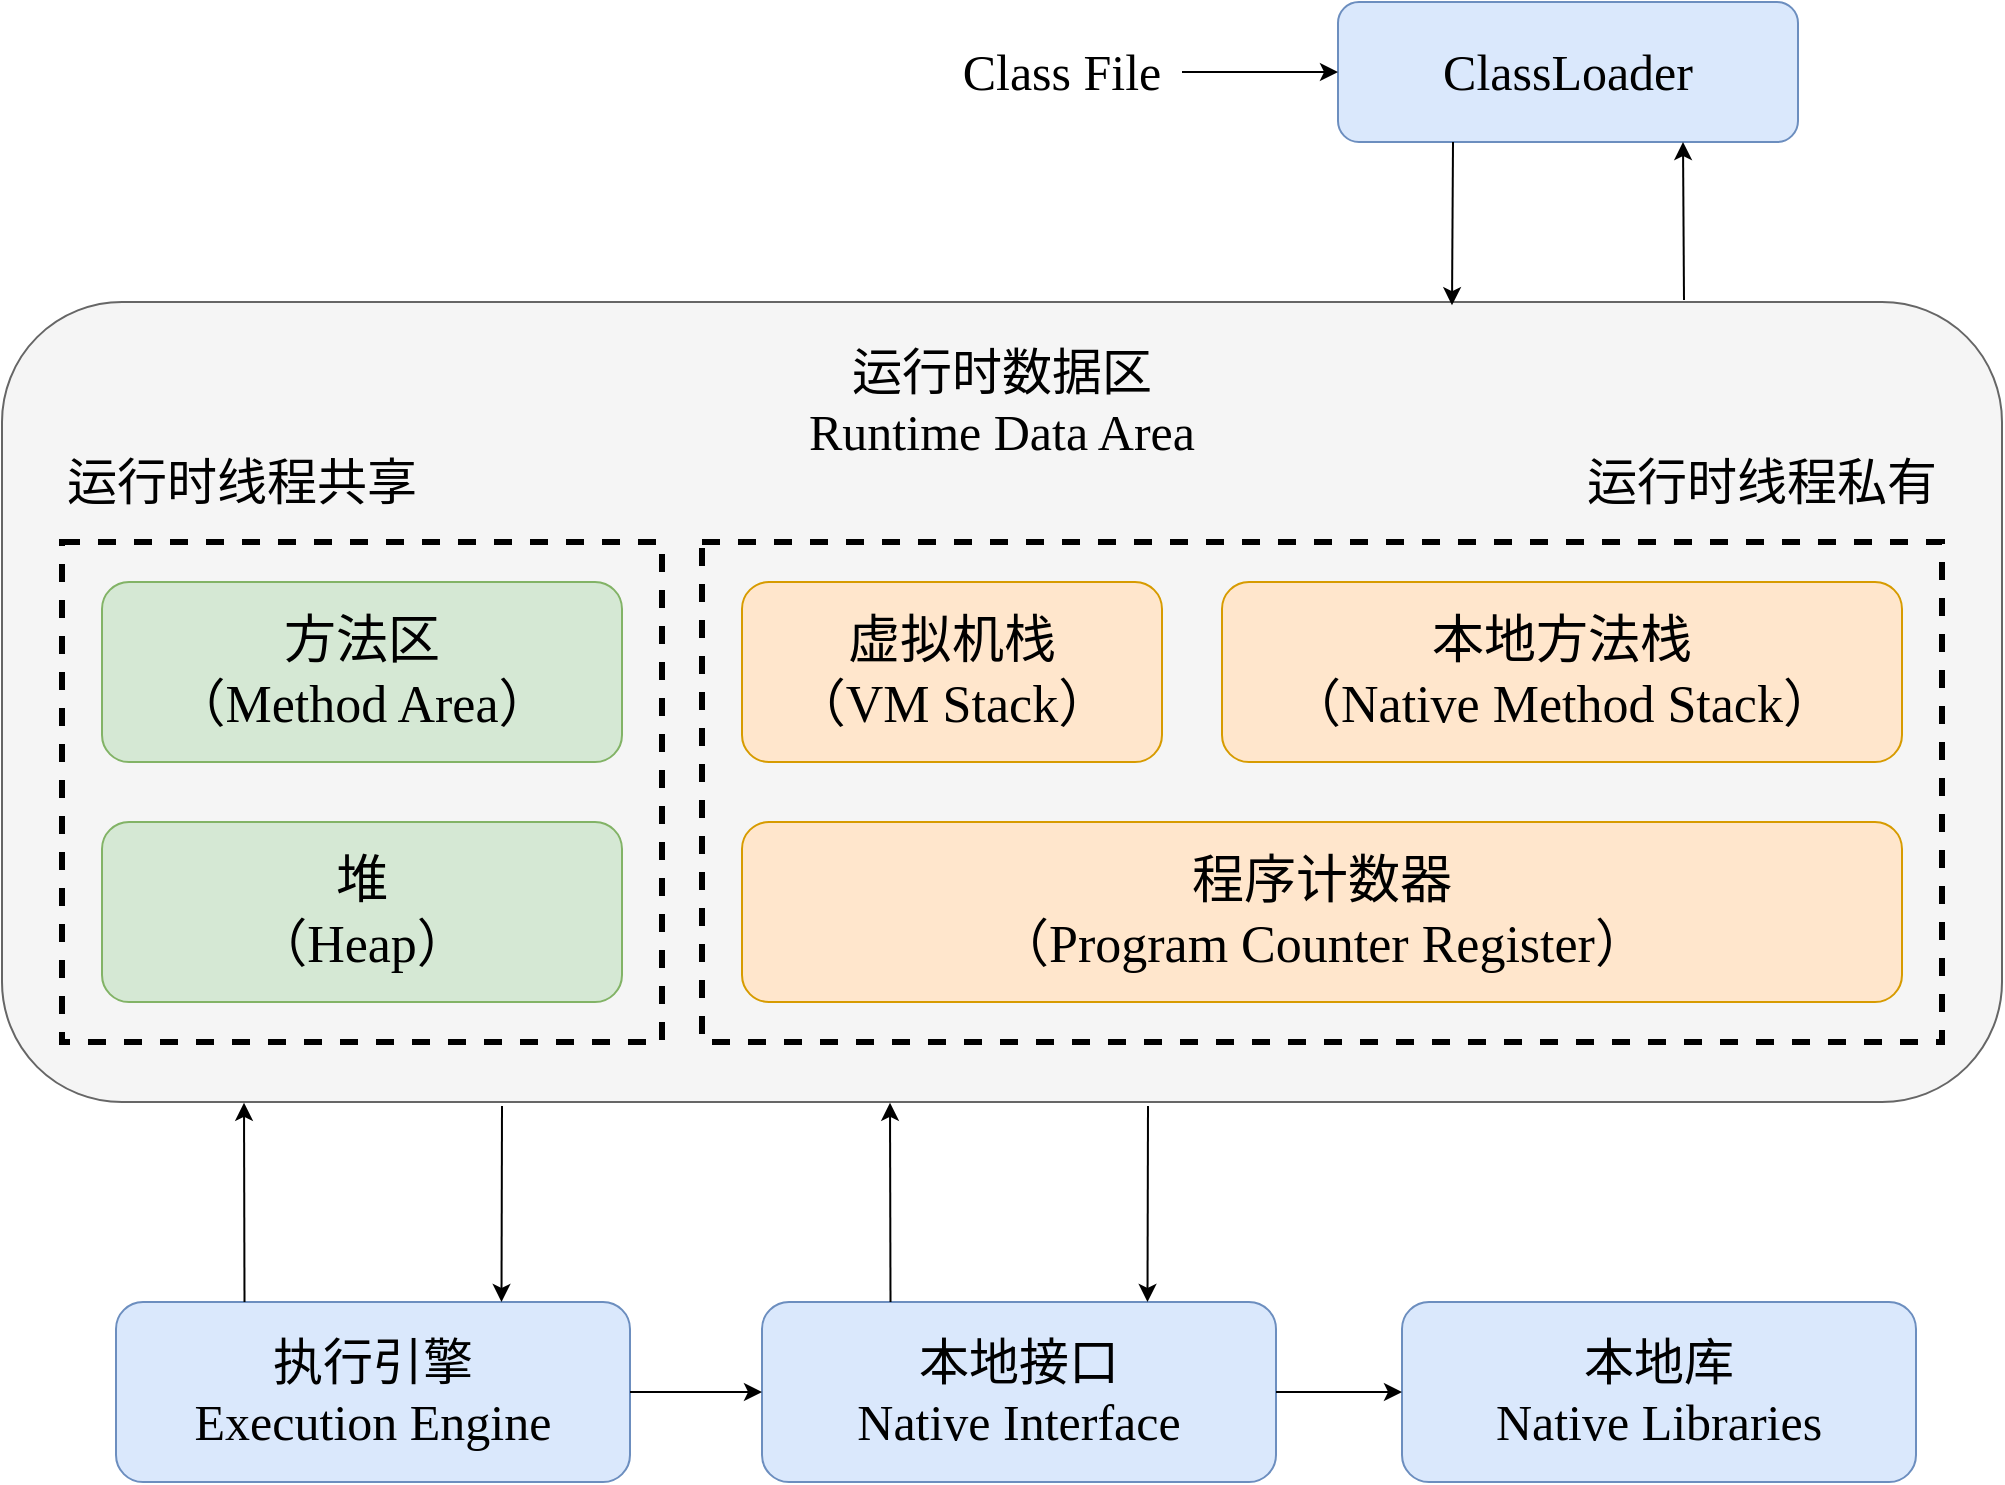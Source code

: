 <mxfile version="13.9.5" type="device"><diagram id="UaSJONRIbfGi2ASnx6QX" name="第 1 页"><mxGraphModel dx="1551" dy="1167" grid="1" gridSize="10" guides="1" tooltips="1" connect="1" arrows="1" fold="1" page="1" pageScale="1" pageWidth="827" pageHeight="1169" math="0" shadow="0"><root><mxCell id="0"/><mxCell id="1" parent="0"/><mxCell id="ZPvizhFVKfL6i1vC274i-1" value="" style="rounded=1;whiteSpace=wrap;html=1;fillColor=#f5f5f5;strokeColor=#666666;fontColor=#333333;" vertex="1" parent="1"><mxGeometry x="100" y="180" width="1000" height="400" as="geometry"/></mxCell><mxCell id="ZPvizhFVKfL6i1vC274i-17" value="" style="rounded=0;whiteSpace=wrap;html=1;fontFamily=Comic Sans MS;fontSize=25;fillColor=none;strokeWidth=3;dashed=1;" vertex="1" parent="1"><mxGeometry x="130" y="300" width="300" height="250" as="geometry"/></mxCell><mxCell id="ZPvizhFVKfL6i1vC274i-2" value="方法区&lt;br style=&quot;font-size: 26px;&quot;&gt;（Method Area）" style="rounded=1;whiteSpace=wrap;html=1;fillColor=#d5e8d4;strokeColor=#82b366;fontFamily=Comic Sans MS;fontSize=26;" vertex="1" parent="1"><mxGeometry x="150" y="320" width="260" height="90" as="geometry"/></mxCell><mxCell id="ZPvizhFVKfL6i1vC274i-3" value="堆&lt;br style=&quot;font-size: 26px;&quot;&gt;（Heap）" style="rounded=1;whiteSpace=wrap;html=1;fillColor=#d5e8d4;strokeColor=#82b366;fontFamily=Comic Sans MS;fontSize=26;" vertex="1" parent="1"><mxGeometry x="150" y="440" width="260" height="90" as="geometry"/></mxCell><mxCell id="ZPvizhFVKfL6i1vC274i-4" value="程序计数器&lt;br style=&quot;font-size: 26px;&quot;&gt;（Program Counter Register）" style="rounded=1;whiteSpace=wrap;html=1;fillColor=#ffe6cc;strokeColor=#d79b00;fontFamily=Comic Sans MS;fontSize=26;" vertex="1" parent="1"><mxGeometry x="470" y="440" width="580" height="90" as="geometry"/></mxCell><mxCell id="ZPvizhFVKfL6i1vC274i-5" value="虚拟机栈&lt;br style=&quot;font-size: 26px;&quot;&gt;（VM Stack）" style="rounded=1;whiteSpace=wrap;html=1;fontFamily=Comic Sans MS;fontSize=26;fillColor=#ffe6cc;strokeColor=#d79b00;" vertex="1" parent="1"><mxGeometry x="470" y="320" width="210" height="90" as="geometry"/></mxCell><mxCell id="ZPvizhFVKfL6i1vC274i-6" value="本地方法栈&lt;br style=&quot;font-size: 26px;&quot;&gt;（Native Method Stack）" style="rounded=1;whiteSpace=wrap;html=1;fontFamily=Comic Sans MS;fontSize=26;fillColor=#ffe6cc;strokeColor=#d79b00;" vertex="1" parent="1"><mxGeometry x="710" y="320" width="340" height="90" as="geometry"/></mxCell><mxCell id="ZPvizhFVKfL6i1vC274i-7" value="运行时数据区&lt;br style=&quot;font-size: 25px;&quot;&gt;Runtime Data Area" style="text;html=1;strokeColor=none;fillColor=none;align=center;verticalAlign=middle;whiteSpace=wrap;rounded=0;fontFamily=Comic Sans MS;fontSize=25;" vertex="1" parent="1"><mxGeometry x="455" y="190" width="290" height="80" as="geometry"/></mxCell><mxCell id="ZPvizhFVKfL6i1vC274i-8" value="ClassLoader" style="rounded=1;whiteSpace=wrap;html=1;fontFamily=Comic Sans MS;fontSize=25;fillColor=#dae8fc;strokeColor=#6c8ebf;" vertex="1" parent="1"><mxGeometry x="768" y="30" width="230" height="70" as="geometry"/></mxCell><mxCell id="ZPvizhFVKfL6i1vC274i-9" value="Class File" style="text;html=1;strokeColor=none;fillColor=none;align=center;verticalAlign=middle;whiteSpace=wrap;rounded=0;fontFamily=Comic Sans MS;fontSize=25;" vertex="1" parent="1"><mxGeometry x="570" y="47.5" width="120" height="35" as="geometry"/></mxCell><mxCell id="ZPvizhFVKfL6i1vC274i-11" value="" style="endArrow=classic;html=1;fontFamily=Comic Sans MS;fontSize=18;entryX=0;entryY=0.5;entryDx=0;entryDy=0;exitX=1;exitY=0.5;exitDx=0;exitDy=0;" edge="1" parent="1" source="ZPvizhFVKfL6i1vC274i-9" target="ZPvizhFVKfL6i1vC274i-8"><mxGeometry width="50" height="50" relative="1" as="geometry"><mxPoint x="400" y="110" as="sourcePoint"/><mxPoint x="450" y="60" as="targetPoint"/></mxGeometry></mxCell><mxCell id="ZPvizhFVKfL6i1vC274i-14" value="" style="endArrow=classic;html=1;fontFamily=Comic Sans MS;fontSize=25;exitX=0.25;exitY=1;exitDx=0;exitDy=0;entryX=0.725;entryY=0.004;entryDx=0;entryDy=0;entryPerimeter=0;" edge="1" parent="1" source="ZPvizhFVKfL6i1vC274i-8" target="ZPvizhFVKfL6i1vC274i-1"><mxGeometry width="50" height="50" relative="1" as="geometry"><mxPoint x="410" y="120" as="sourcePoint"/><mxPoint x="670" y="130" as="targetPoint"/></mxGeometry></mxCell><mxCell id="ZPvizhFVKfL6i1vC274i-15" value="" style="endArrow=classic;html=1;fontFamily=Comic Sans MS;fontSize=25;entryX=0.75;entryY=1;entryDx=0;entryDy=0;" edge="1" parent="1" target="ZPvizhFVKfL6i1vC274i-8"><mxGeometry width="50" height="50" relative="1" as="geometry"><mxPoint x="941" y="179" as="sourcePoint"/><mxPoint x="700" y="130" as="targetPoint"/></mxGeometry></mxCell><mxCell id="ZPvizhFVKfL6i1vC274i-18" value="运行时线程共享" style="text;html=1;strokeColor=none;fillColor=none;align=center;verticalAlign=middle;whiteSpace=wrap;rounded=0;dashed=1;fontFamily=Comic Sans MS;fontSize=25;" vertex="1" parent="1"><mxGeometry x="130" y="260" width="180" height="20" as="geometry"/></mxCell><mxCell id="ZPvizhFVKfL6i1vC274i-19" value="" style="rounded=0;whiteSpace=wrap;html=1;fontFamily=Comic Sans MS;fontSize=25;fillColor=none;strokeWidth=3;dashed=1;" vertex="1" parent="1"><mxGeometry x="450" y="300" width="620" height="250" as="geometry"/></mxCell><mxCell id="ZPvizhFVKfL6i1vC274i-20" value="运行时线程私有" style="text;html=1;strokeColor=none;fillColor=none;align=center;verticalAlign=middle;whiteSpace=wrap;rounded=0;dashed=1;fontFamily=Comic Sans MS;fontSize=25;" vertex="1" parent="1"><mxGeometry x="890" y="260" width="180" height="20" as="geometry"/></mxCell><mxCell id="ZPvizhFVKfL6i1vC274i-22" value="执行引擎&lt;br&gt;Execution Engine" style="rounded=1;whiteSpace=wrap;html=1;fontFamily=Comic Sans MS;fontSize=25;fillColor=#dae8fc;strokeColor=#6c8ebf;direction=west;" vertex="1" parent="1"><mxGeometry x="157" y="680" width="257" height="90" as="geometry"/></mxCell><mxCell id="ZPvizhFVKfL6i1vC274i-27" value="" style="endArrow=classic;html=1;fontFamily=Comic Sans MS;fontSize=25;entryX=0.25;entryY=1;entryDx=0;entryDy=0;" edge="1" parent="1" target="ZPvizhFVKfL6i1vC274i-22"><mxGeometry width="50" height="50" relative="1" as="geometry"><mxPoint x="350" y="582" as="sourcePoint"/><mxPoint x="340" y="680" as="targetPoint"/></mxGeometry></mxCell><mxCell id="ZPvizhFVKfL6i1vC274i-28" value="" style="endArrow=classic;html=1;fontFamily=Comic Sans MS;fontSize=25;exitX=0.75;exitY=1;exitDx=0;exitDy=0;entryX=0.121;entryY=1.001;entryDx=0;entryDy=0;entryPerimeter=0;" edge="1" parent="1" source="ZPvizhFVKfL6i1vC274i-22" target="ZPvizhFVKfL6i1vC274i-1"><mxGeometry width="50" height="50" relative="1" as="geometry"><mxPoint x="270" y="850" as="sourcePoint"/><mxPoint x="320" y="800" as="targetPoint"/></mxGeometry></mxCell><mxCell id="ZPvizhFVKfL6i1vC274i-29" value="本地接口&lt;br&gt;Native Interface" style="rounded=1;whiteSpace=wrap;html=1;fontFamily=Comic Sans MS;fontSize=25;fillColor=#dae8fc;strokeColor=#6c8ebf;direction=west;" vertex="1" parent="1"><mxGeometry x="480" y="680" width="257" height="90" as="geometry"/></mxCell><mxCell id="ZPvizhFVKfL6i1vC274i-30" value="" style="endArrow=classic;html=1;fontFamily=Comic Sans MS;fontSize=25;entryX=0.25;entryY=1;entryDx=0;entryDy=0;" edge="1" parent="1" target="ZPvizhFVKfL6i1vC274i-29"><mxGeometry width="50" height="50" relative="1" as="geometry"><mxPoint x="673" y="582" as="sourcePoint"/><mxPoint x="663" y="680" as="targetPoint"/></mxGeometry></mxCell><mxCell id="ZPvizhFVKfL6i1vC274i-31" value="" style="endArrow=classic;html=1;fontFamily=Comic Sans MS;fontSize=25;exitX=0.75;exitY=1;exitDx=0;exitDy=0;entryX=0.121;entryY=1.001;entryDx=0;entryDy=0;entryPerimeter=0;" edge="1" parent="1" source="ZPvizhFVKfL6i1vC274i-29"><mxGeometry width="50" height="50" relative="1" as="geometry"><mxPoint x="593" y="850" as="sourcePoint"/><mxPoint x="544" y="580.4" as="targetPoint"/></mxGeometry></mxCell><mxCell id="ZPvizhFVKfL6i1vC274i-32" value="" style="endArrow=classic;html=1;fontFamily=Comic Sans MS;fontSize=25;exitX=0;exitY=0.5;exitDx=0;exitDy=0;entryX=1;entryY=0.5;entryDx=0;entryDy=0;" edge="1" parent="1" source="ZPvizhFVKfL6i1vC274i-22" target="ZPvizhFVKfL6i1vC274i-29"><mxGeometry width="50" height="50" relative="1" as="geometry"><mxPoint x="340" y="900" as="sourcePoint"/><mxPoint x="390" y="850" as="targetPoint"/></mxGeometry></mxCell><mxCell id="ZPvizhFVKfL6i1vC274i-33" value="本地库&lt;br&gt;Native Libraries" style="rounded=1;whiteSpace=wrap;html=1;fontFamily=Comic Sans MS;fontSize=25;fillColor=#dae8fc;strokeColor=#6c8ebf;direction=west;" vertex="1" parent="1"><mxGeometry x="800" y="680" width="257" height="90" as="geometry"/></mxCell><mxCell id="ZPvizhFVKfL6i1vC274i-34" value="" style="endArrow=classic;html=1;fontFamily=Comic Sans MS;fontSize=25;exitX=0;exitY=0.5;exitDx=0;exitDy=0;entryX=1;entryY=0.5;entryDx=0;entryDy=0;" edge="1" parent="1" source="ZPvizhFVKfL6i1vC274i-29" target="ZPvizhFVKfL6i1vC274i-33"><mxGeometry width="50" height="50" relative="1" as="geometry"><mxPoint x="690" y="920" as="sourcePoint"/><mxPoint x="740" y="870" as="targetPoint"/></mxGeometry></mxCell></root></mxGraphModel></diagram></mxfile>